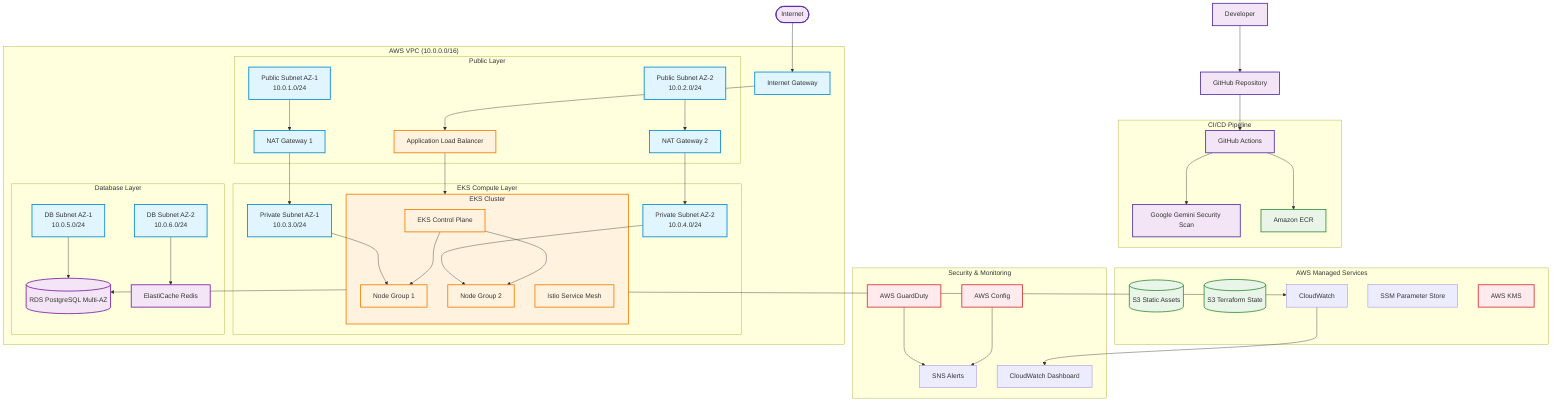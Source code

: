 flowchart TB
 subgraph CICD["CI/CD Pipeline"]
        GitHubActions["GitHub Actions"]
        Gemini["Google Gemini Security Scan"]
        ECR["Amazon ECR"]
  end
 subgraph AWSServices["AWS Managed Services"]
        S3Static[("S3 Static Assets")]
        S3State[("S3 Terraform State")]
        CloudWatch["CloudWatch"]
        SSMParam["SSM Parameter Store"]
        KMS["AWS KMS"]
  end
 subgraph SecurityMonitoring["Security & Monitoring"]
        GuardDuty["AWS GuardDuty"]
        ConfigService["AWS Config"]
        SNS["SNS Alerts"]
        Dashboard["CloudWatch Dashboard"]
  end
 subgraph PublicLayer["Public Layer"]
        ALB["Application Load Balancer"]
        PublicSubnet1["Public Subnet AZ-1<br>10.0.1.0/24"]
        PublicSubnet2["Public Subnet AZ-2<br>10.0.2.0/24"]
        NAT1["NAT Gateway 1"]
        NAT2["NAT Gateway 2"]
  end
 subgraph EKS["EKS Cluster"]
        ControlPlane["EKS Control Plane"]
        NodeGroup1["Node Group 1"]
        NodeGroup2["Node Group 2"]
        Istio["Istio Service Mesh"]
  end
 subgraph ComputeLayer["EKS Compute Layer"]
        PrivateSubnet1["Private Subnet AZ-1<br>10.0.3.0/24"]
        PrivateSubnet2["Private Subnet AZ-2<br>10.0.4.0/24"]
        EKS
  end
 subgraph DataLayer["Database Layer"]
        DatabaseSubnet1["DB Subnet AZ-1<br>10.0.5.0/24"]
        DatabaseSubnet2["DB Subnet AZ-2<br>10.0.6.0/24"]
        RDS[("RDS PostgreSQL Multi-AZ")]
        ElastiCache["ElastiCache Redis"]
  end
 subgraph VPC["AWS VPC (10.0.0.0/16)"]
        IGW["Internet Gateway"]
        PublicLayer
        ComputeLayer
        DataLayer
  end
    Internet(["Internet"]) --> IGW
    Developer["Developer"] --> GitHub["GitHub Repository"]
    GitHub --> GitHubActions
    GitHubActions --> ECR & Gemini
    IGW --> ALB
    ALB --> EKS
    PublicSubnet1 --> NAT1
    PublicSubnet2 --> NAT2
    NAT1 --> PrivateSubnet1
    NAT2 --> PrivateSubnet2
    PrivateSubnet1 --> NodeGroup1
    PrivateSubnet2 --> NodeGroup2
    ControlPlane --> NodeGroup1 & NodeGroup2
    DatabaseSubnet1 --> RDS
    DatabaseSubnet2 --> ElastiCache
    EKS --> RDS & CloudWatch
    CloudWatch --> Dashboard
    GuardDuty --> SNS
    ConfigService --> SNS

     GitHubActions:::external
     Gemini:::external
     ECR:::storage
     S3Static:::storage
     S3State:::storage
     KMS:::security
     GuardDuty:::security
     ConfigService:::security
     ALB:::compute
     PublicSubnet1:::network
     PublicSubnet2:::network
     NAT1:::network
     NAT2:::network
     ControlPlane:::compute
     NodeGroup1:::compute
     NodeGroup2:::compute
     Istio:::compute
     PrivateSubnet1:::network
     PrivateSubnet2:::network
     EKS:::compute
     DatabaseSubnet1:::network
     DatabaseSubnet2:::network
     RDS:::database
     ElastiCache:::database
     IGW:::network
     Internet:::external
     Developer:::external
     GitHub:::external
    classDef vpc fill:#E3F2FD,stroke:#1976D2,stroke-width:3px
    classDef compute fill:#FFF3E0,stroke:#F57C00,stroke-width:2px
    classDef database fill:#F3E5F5,stroke:#7B1FA2,stroke-width:2px
    classDef storage fill:#E8F5E8,stroke:#388E3C,stroke-width:2px
    classDef security fill:#FFEBEE,stroke:#D32F2F,stroke-width:2px
    classDef external fill:#F3E5F5,stroke:#512DA8,stroke-width:2px
    classDef network fill:#E1F5FE,stroke:#0288D1,stroke-width:2px